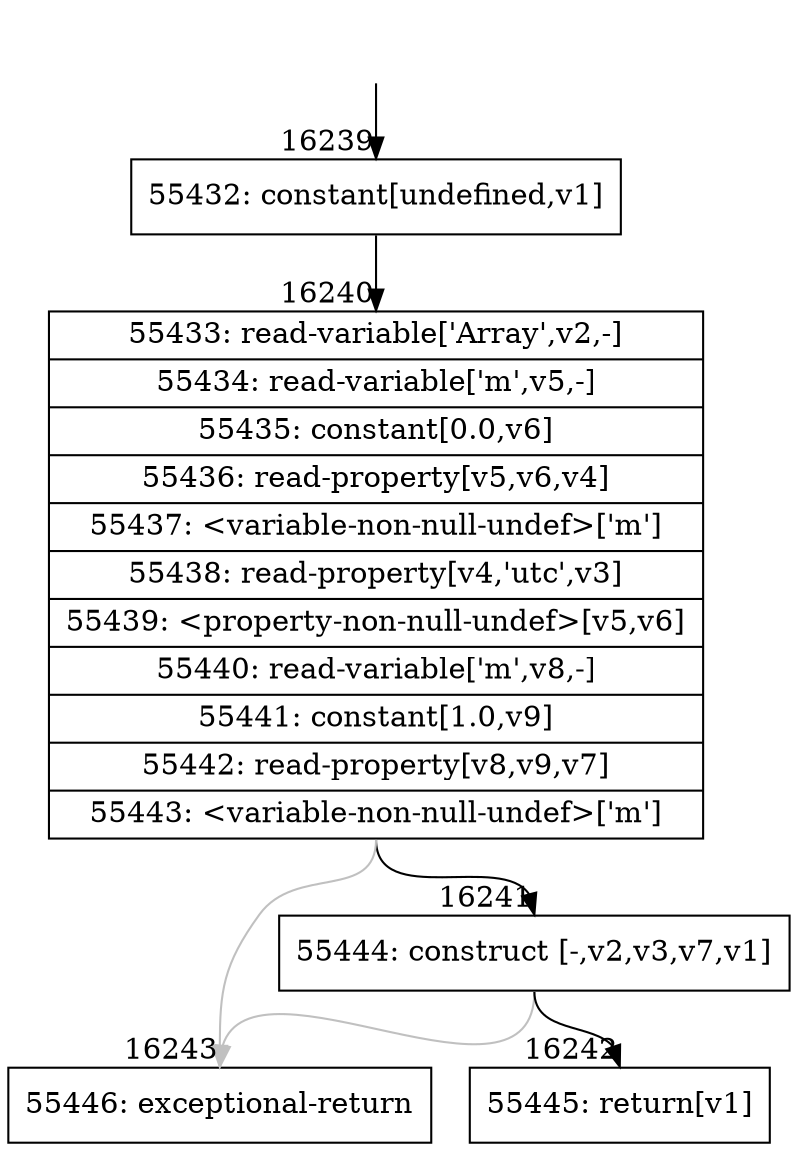 digraph {
rankdir="TD"
BB_entry1496[shape=none,label=""];
BB_entry1496 -> BB16239 [tailport=s, headport=n, headlabel="    16239"]
BB16239 [shape=record label="{55432: constant[undefined,v1]}" ] 
BB16239 -> BB16240 [tailport=s, headport=n, headlabel="      16240"]
BB16240 [shape=record label="{55433: read-variable['Array',v2,-]|55434: read-variable['m',v5,-]|55435: constant[0.0,v6]|55436: read-property[v5,v6,v4]|55437: \<variable-non-null-undef\>['m']|55438: read-property[v4,'utc',v3]|55439: \<property-non-null-undef\>[v5,v6]|55440: read-variable['m',v8,-]|55441: constant[1.0,v9]|55442: read-property[v8,v9,v7]|55443: \<variable-non-null-undef\>['m']}" ] 
BB16240 -> BB16241 [tailport=s, headport=n, headlabel="      16241"]
BB16240 -> BB16243 [tailport=s, headport=n, color=gray, headlabel="      16243"]
BB16241 [shape=record label="{55444: construct [-,v2,v3,v7,v1]}" ] 
BB16241 -> BB16242 [tailport=s, headport=n, headlabel="      16242"]
BB16241 -> BB16243 [tailport=s, headport=n, color=gray]
BB16242 [shape=record label="{55445: return[v1]}" ] 
BB16243 [shape=record label="{55446: exceptional-return}" ] 
//#$~ 9461
}
